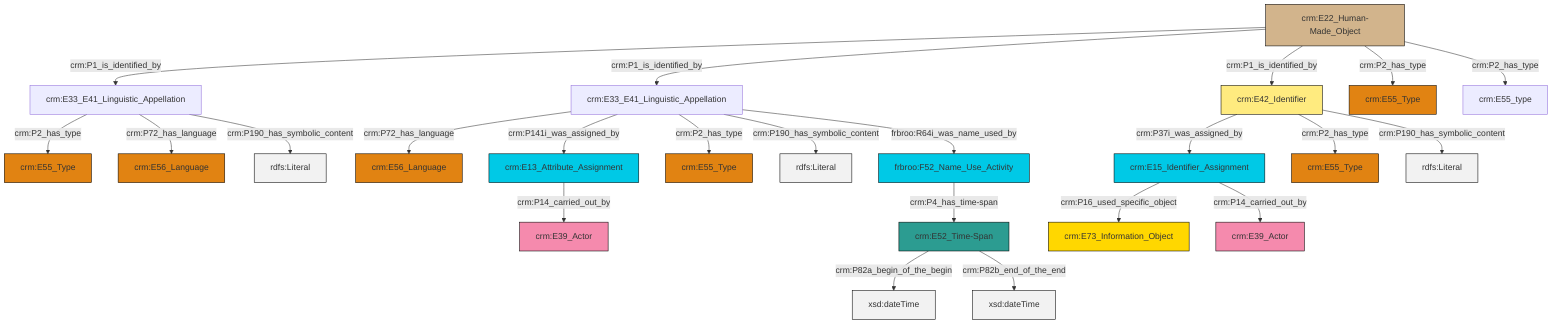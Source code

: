 graph TD
classDef Literal fill:#f2f2f2,stroke:#000000;
classDef CRM_Entity fill:#FFFFFF,stroke:#000000;
classDef Temporal_Entity fill:#00C9E6, stroke:#000000;
classDef Type fill:#E18312, stroke:#000000;
classDef Time-Span fill:#2C9C91, stroke:#000000;
classDef Appellation fill:#FFEB7F, stroke:#000000;
classDef Place fill:#008836, stroke:#000000;
classDef Persistent_Item fill:#B266B2, stroke:#000000;
classDef Conceptual_Object fill:#FFD700, stroke:#000000;
classDef Physical_Thing fill:#D2B48C, stroke:#000000;
classDef Actor fill:#f58aad, stroke:#000000;
classDef PC_Classes fill:#4ce600, stroke:#000000;
classDef Multi fill:#cccccc,stroke:#000000;

0["crm:E33_E41_Linguistic_Appellation"]:::Default -->|crm:P72_has_language| 2["crm:E56_Language"]:::Type
0["crm:E33_E41_Linguistic_Appellation"]:::Default -->|crm:P141i_was_assigned_by| 3["crm:E13_Attribute_Assignment"]:::Temporal_Entity
10["crm:E15_Identifier_Assignment"]:::Temporal_Entity -->|crm:P16_used_specific_object| 11["crm:E73_Information_Object"]:::Conceptual_Object
12["crm:E42_Identifier"]:::Appellation -->|crm:P37i_was_assigned_by| 10["crm:E15_Identifier_Assignment"]:::Temporal_Entity
16["crm:E22_Human-Made_Object"]:::Physical_Thing -->|crm:P1_is_identified_by| 17["crm:E33_E41_Linguistic_Appellation"]:::Default
16["crm:E22_Human-Made_Object"]:::Physical_Thing -->|crm:P1_is_identified_by| 0["crm:E33_E41_Linguistic_Appellation"]:::Default
16["crm:E22_Human-Made_Object"]:::Physical_Thing -->|crm:P1_is_identified_by| 12["crm:E42_Identifier"]:::Appellation
10["crm:E15_Identifier_Assignment"]:::Temporal_Entity -->|crm:P14_carried_out_by| 8["crm:E39_Actor"]:::Actor
16["crm:E22_Human-Made_Object"]:::Physical_Thing -->|crm:P2_has_type| 21["crm:E55_Type"]:::Type
17["crm:E33_E41_Linguistic_Appellation"]:::Default -->|crm:P2_has_type| 6["crm:E55_Type"]:::Type
17["crm:E33_E41_Linguistic_Appellation"]:::Default -->|crm:P72_has_language| 4["crm:E56_Language"]:::Type
16["crm:E22_Human-Made_Object"]:::Physical_Thing -->|crm:P2_has_type| 22["crm:E55_type"]:::Default
27["frbroo:F52_Name_Use_Activity"]:::Temporal_Entity -->|crm:P4_has_time-span| 28["crm:E52_Time-Span"]:::Time-Span
17["crm:E33_E41_Linguistic_Appellation"]:::Default -->|crm:P190_has_symbolic_content| 30[rdfs:Literal]:::Literal
3["crm:E13_Attribute_Assignment"]:::Temporal_Entity -->|crm:P14_carried_out_by| 31["crm:E39_Actor"]:::Actor
12["crm:E42_Identifier"]:::Appellation -->|crm:P2_has_type| 24["crm:E55_Type"]:::Type
12["crm:E42_Identifier"]:::Appellation -->|crm:P190_has_symbolic_content| 34[rdfs:Literal]:::Literal
0["crm:E33_E41_Linguistic_Appellation"]:::Default -->|crm:P2_has_type| 14["crm:E55_Type"]:::Type
28["crm:E52_Time-Span"]:::Time-Span -->|crm:P82a_begin_of_the_begin| 36[xsd:dateTime]:::Literal
28["crm:E52_Time-Span"]:::Time-Span -->|crm:P82b_end_of_the_end| 40[xsd:dateTime]:::Literal
0["crm:E33_E41_Linguistic_Appellation"]:::Default -->|crm:P190_has_symbolic_content| 41[rdfs:Literal]:::Literal
0["crm:E33_E41_Linguistic_Appellation"]:::Default -->|frbroo:R64i_was_name_used_by| 27["frbroo:F52_Name_Use_Activity"]:::Temporal_Entity